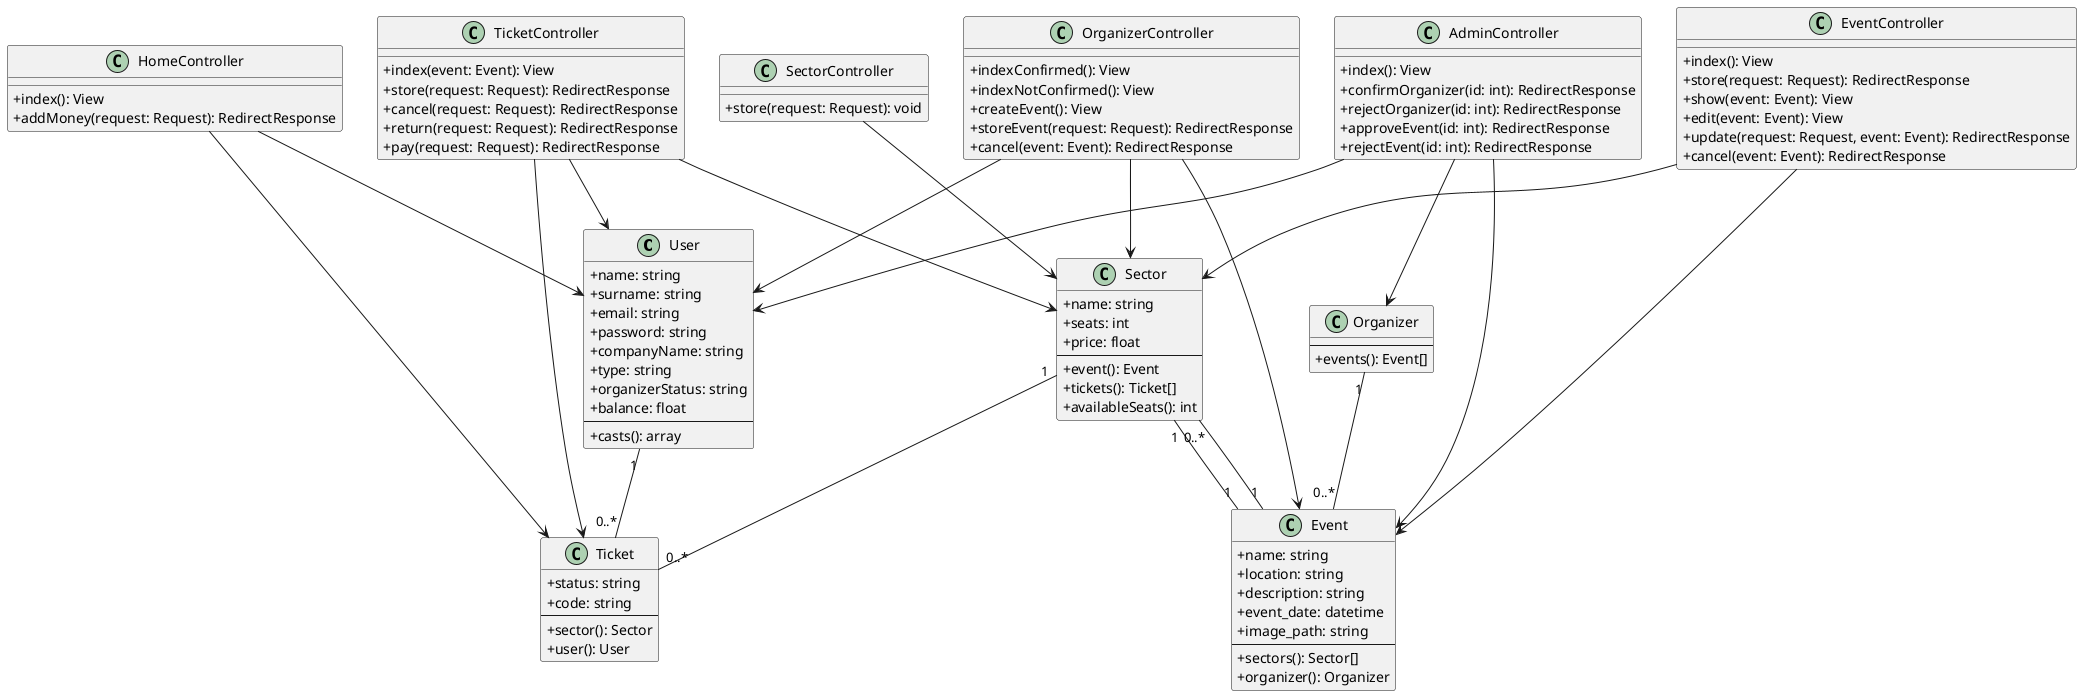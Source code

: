 @startuml
skinparam classAttributeIconSize 0

' ----- MODELE -----
class User {
    +name: string
    +surname: string
    +email: string
    +password: string
    +companyName: string
    +type: string
    +organizerStatus: string
    +balance: float
    --
    +casts(): array
}

class Ticket {
    +status: string
    +code: string
    --
    +sector(): Sector
    +user(): User
}

class Sector {
    +name: string
    +seats: int
    +price: float
    --
    +event(): Event
    +tickets(): Ticket[]
    +availableSeats(): int
}

class Organizer {
    --
    +events(): Event[]
}

class Event {
    +name: string
    +location: string
    +description: string
    +event_date: datetime
    +image_path: string
    --
    +sectors(): Sector[]
    +organizer(): Organizer
}

' ----- RELACJE MIĘDZY KLASAMI -----
User "1" -- "0..*" Ticket
Sector "1" -- "0..*" Ticket
Sector "1" -- "1" Event
Organizer "1" -- "0..*" Event
Event "1" -- "0..*" Sector

' ----- KONTROLERY -----

class TicketController {
    +index(event: Event): View
    +store(request: Request): RedirectResponse
    +cancel(request: Request): RedirectResponse
    +return(request: Request): RedirectResponse
    +pay(request: Request): RedirectResponse
}

class SectorController {
    +store(request: Request): void
}

class OrganizerController {
    +indexConfirmed(): View
    +indexNotConfirmed(): View
    +createEvent(): View
    +storeEvent(request: Request): RedirectResponse
    +cancel(event: Event): RedirectResponse
}

class HomeController {
    +index(): View
    +addMoney(request: Request): RedirectResponse
}

class EventController {
    +index(): View
    +store(request: Request): RedirectResponse
    +show(event: Event): View
    +edit(event: Event): View
    +update(request: Request, event: Event): RedirectResponse
    +cancel(event: Event): RedirectResponse
}

class AdminController {
    +index(): View
    +confirmOrganizer(id: int): RedirectResponse
    +rejectOrganizer(id: int): RedirectResponse
    +approveEvent(id: int): RedirectResponse
    +rejectEvent(id: int): RedirectResponse
}

' ----- RELACJE KONTROLER-MODEL -----
TicketController --> Ticket
TicketController --> Sector
TicketController --> User
SectorController --> Sector
OrganizerController --> Event
OrganizerController --> Sector
OrganizerController --> User
HomeController --> Ticket
HomeController --> User
EventController --> Event
EventController --> Sector
AdminController --> Event
AdminController --> Organizer
AdminController --> User

@enduml
